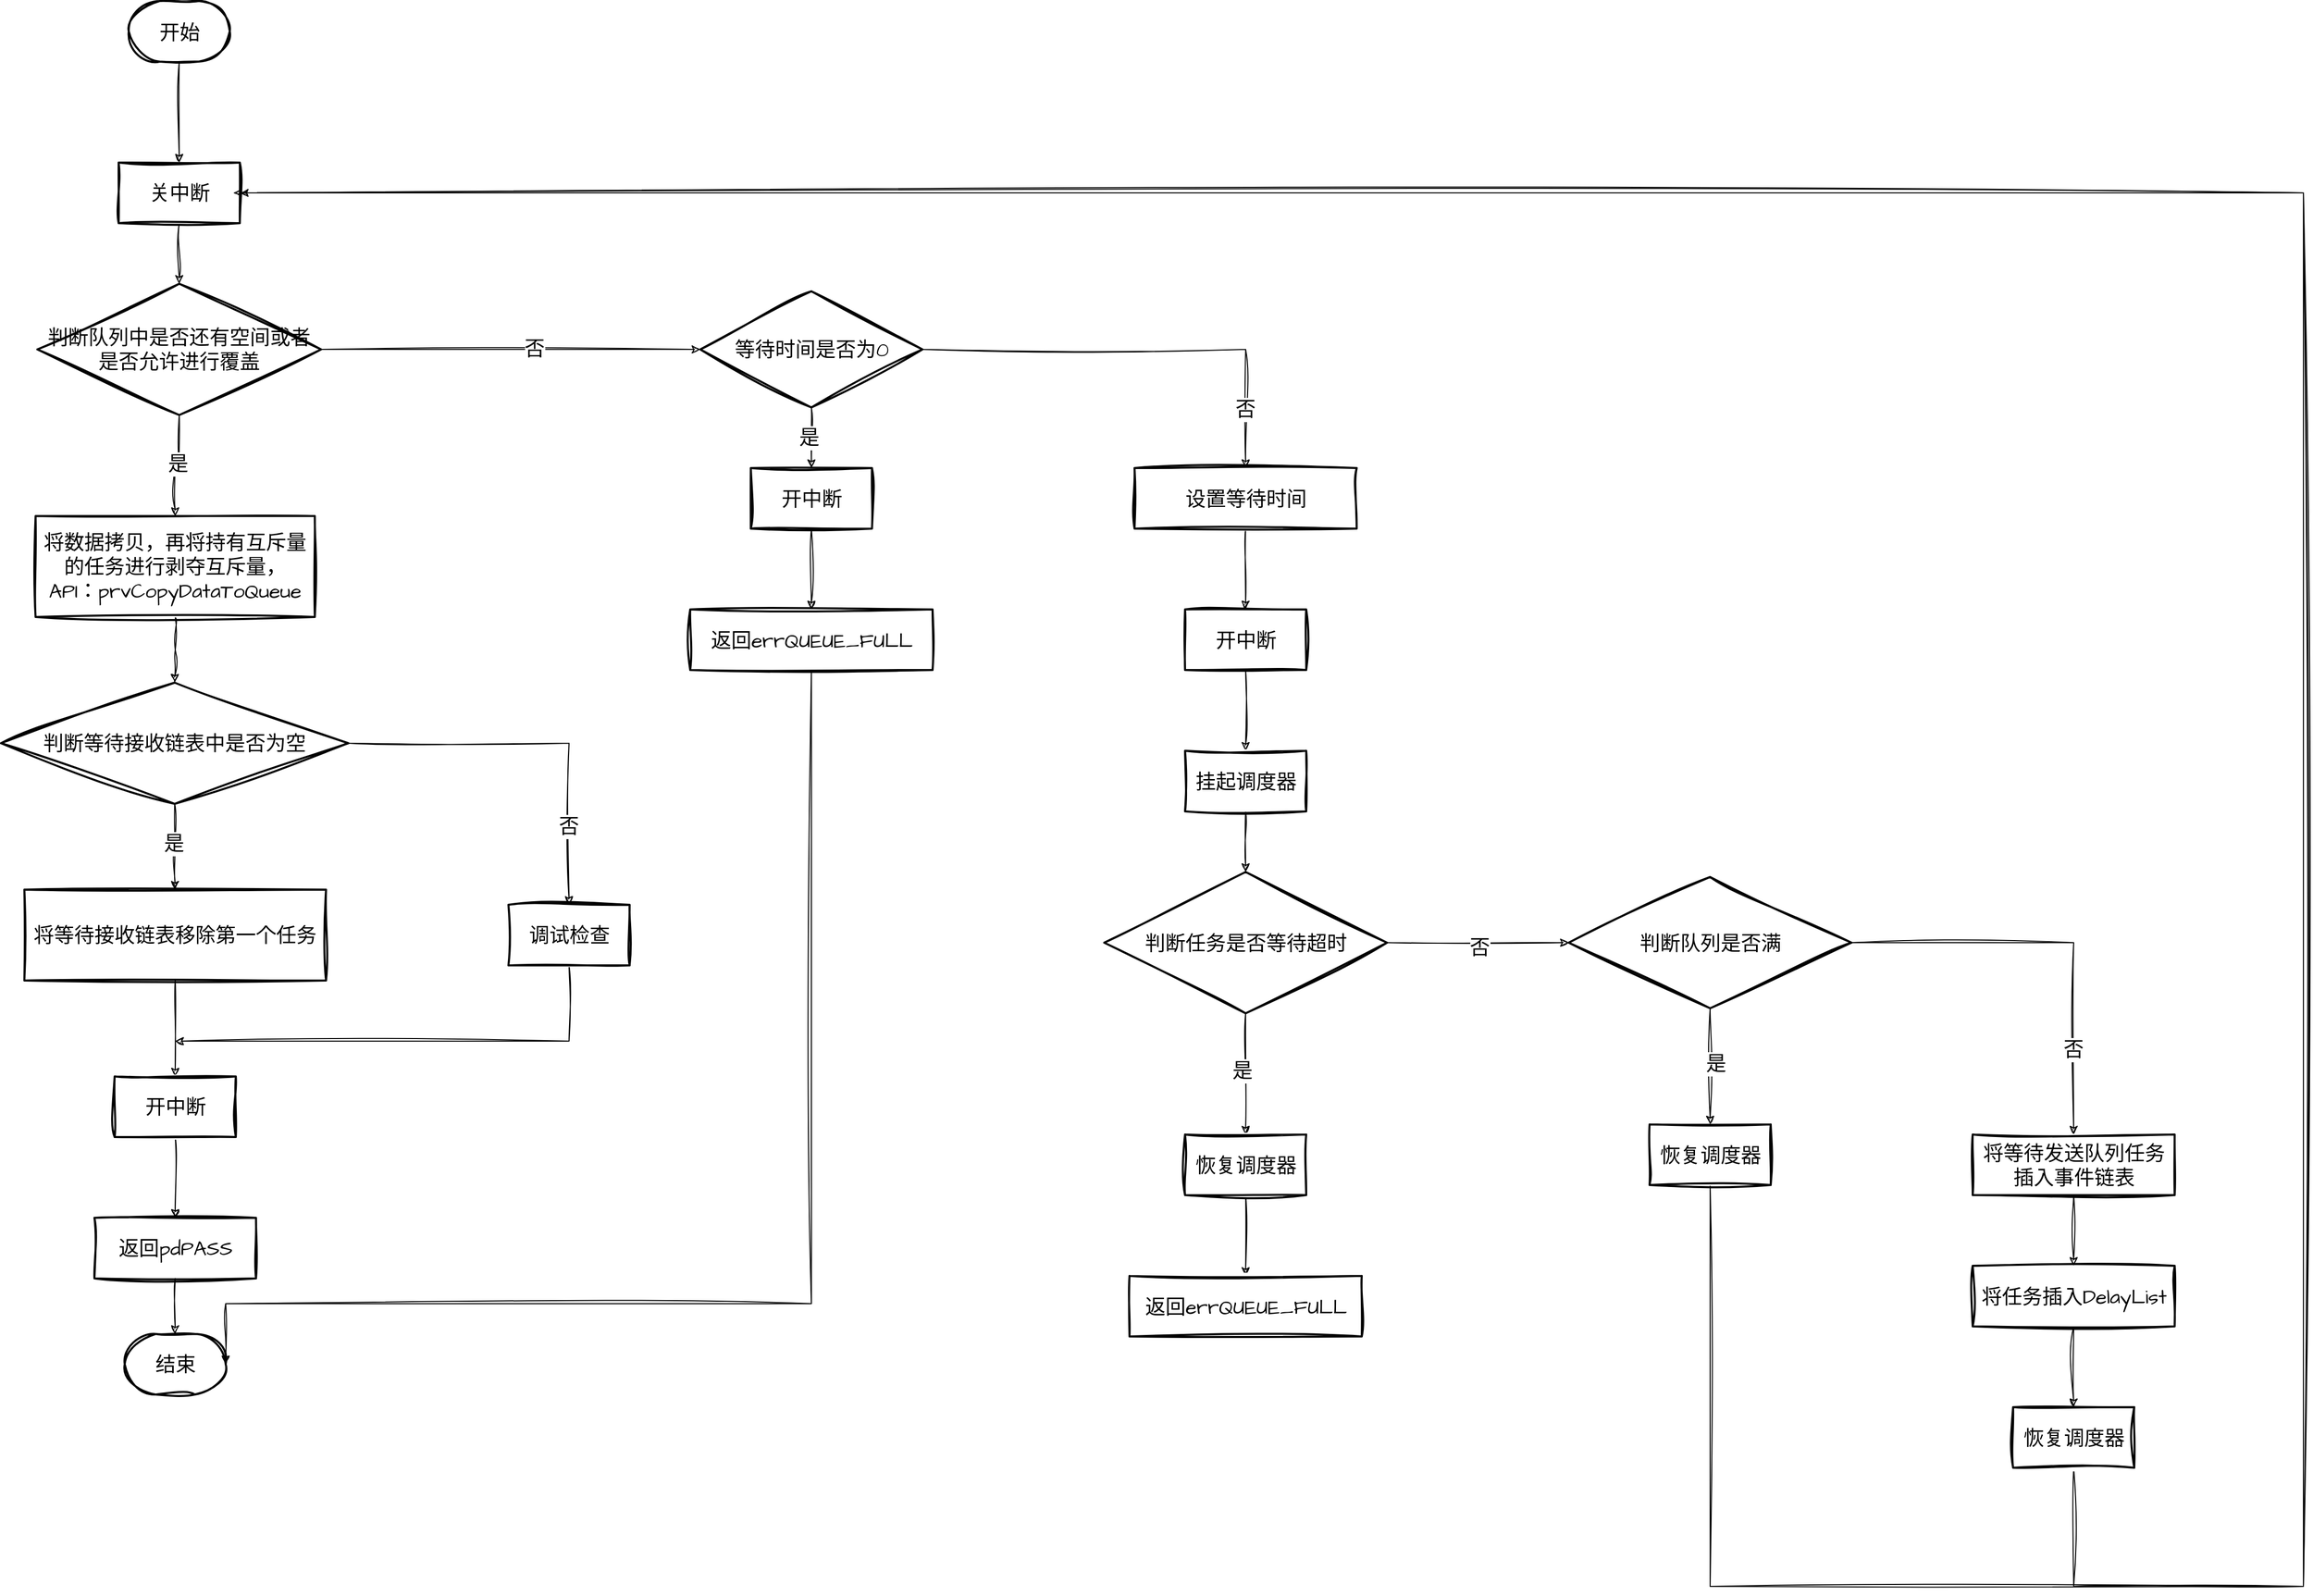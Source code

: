 <mxfile version="21.6.8" type="device">
  <diagram name="第 1 页" id="gi4KJW84IDohBwd1nFdY">
    <mxGraphModel dx="1500" dy="899" grid="1" gridSize="10" guides="1" tooltips="1" connect="1" arrows="1" fold="1" page="1" pageScale="1" pageWidth="4681" pageHeight="3300" math="0" shadow="0">
      <root>
        <mxCell id="0" />
        <mxCell id="1" parent="0" />
        <mxCell id="zJx0h5G6u-gIFGeVcfLG-7" value="" style="edgeStyle=orthogonalEdgeStyle;rounded=0;hachureGap=4;orthogonalLoop=1;jettySize=auto;html=1;fontFamily=Architects Daughter;fontSource=https%3A%2F%2Ffonts.googleapis.com%2Fcss%3Ffamily%3DArchitects%2BDaughter;fontSize=16;sketch=1;curveFitting=1;jiggle=2;" edge="1" parent="1" source="prfhwrwzsq4mLhs9yBWU-2" target="zJx0h5G6u-gIFGeVcfLG-6">
          <mxGeometry relative="1" as="geometry" />
        </mxCell>
        <mxCell id="zJx0h5G6u-gIFGeVcfLG-8" value="是" style="edgeLabel;html=1;align=center;verticalAlign=middle;resizable=0;points=[];fontSize=20;fontFamily=Architects Daughter;sketch=1;curveFitting=1;jiggle=2;" vertex="1" connectable="0" parent="zJx0h5G6u-gIFGeVcfLG-7">
          <mxGeometry x="-0.076" y="-2" relative="1" as="geometry">
            <mxPoint as="offset" />
          </mxGeometry>
        </mxCell>
        <mxCell id="zJx0h5G6u-gIFGeVcfLG-32" value="" style="edgeStyle=orthogonalEdgeStyle;rounded=0;hachureGap=4;orthogonalLoop=1;jettySize=auto;html=1;fontFamily=Architects Daughter;fontSource=https%3A%2F%2Ffonts.googleapis.com%2Fcss%3Ffamily%3DArchitects%2BDaughter;fontSize=16;sketch=1;curveFitting=1;jiggle=2;" edge="1" parent="1" source="prfhwrwzsq4mLhs9yBWU-2" target="zJx0h5G6u-gIFGeVcfLG-31">
          <mxGeometry relative="1" as="geometry" />
        </mxCell>
        <mxCell id="zJx0h5G6u-gIFGeVcfLG-72" value="否" style="edgeLabel;html=1;align=center;verticalAlign=middle;resizable=0;points=[];fontSize=20;fontFamily=Architects Daughter;" vertex="1" connectable="0" parent="zJx0h5G6u-gIFGeVcfLG-32">
          <mxGeometry x="0.121" y="1" relative="1" as="geometry">
            <mxPoint as="offset" />
          </mxGeometry>
        </mxCell>
        <mxCell id="prfhwrwzsq4mLhs9yBWU-2" value="判断队列中是否还有空间或者是否允许进行覆盖" style="strokeWidth=2;shape=mxgraph.flowchart.decision;whiteSpace=wrap;fontFamily=Architects Daughter;fontSource=https%3A%2F%2Ffonts.googleapis.com%2Fcss%3Ffamily%3DArchitects%2BDaughter;fontSize=20;sketch=1;curveFitting=1;jiggle=2;" parent="1" vertex="1">
          <mxGeometry x="326" y="630" width="281" height="130" as="geometry" />
        </mxCell>
        <mxCell id="zJx0h5G6u-gIFGeVcfLG-68" value="" style="edgeStyle=orthogonalEdgeStyle;rounded=0;sketch=1;hachureGap=4;jiggle=2;curveFitting=1;orthogonalLoop=1;jettySize=auto;html=1;fontFamily=Architects Daughter;fontSource=https%3A%2F%2Ffonts.googleapis.com%2Fcss%3Ffamily%3DArchitects%2BDaughter;fontSize=16;" edge="1" parent="1" source="zJx0h5G6u-gIFGeVcfLG-1" target="zJx0h5G6u-gIFGeVcfLG-2">
          <mxGeometry relative="1" as="geometry" />
        </mxCell>
        <mxCell id="zJx0h5G6u-gIFGeVcfLG-1" value="&lt;font style=&quot;font-size: 20px;&quot;&gt;开始&lt;/font&gt;" style="strokeWidth=2;html=1;shape=mxgraph.flowchart.terminator;whiteSpace=wrap;sketch=1;curveFitting=1;jiggle=2;" vertex="1" parent="1">
          <mxGeometry x="416.5" y="350" width="100" height="60" as="geometry" />
        </mxCell>
        <mxCell id="zJx0h5G6u-gIFGeVcfLG-4" value="" style="edgeStyle=orthogonalEdgeStyle;orthogonalLoop=1;jettySize=auto;html=1;sketch=1;curveFitting=1;jiggle=2;" edge="1" parent="1" source="zJx0h5G6u-gIFGeVcfLG-2" target="prfhwrwzsq4mLhs9yBWU-2">
          <mxGeometry relative="1" as="geometry" />
        </mxCell>
        <mxCell id="zJx0h5G6u-gIFGeVcfLG-2" value="&lt;font style=&quot;font-size: 20px;&quot; data-font-src=&quot;https://fonts.googleapis.com/css?family=Architects+Daughter&quot; face=&quot;Architects Daughter&quot;&gt;关中断&lt;/font&gt;" style="whiteSpace=wrap;html=1;strokeWidth=2;sketch=1;curveFitting=1;jiggle=2;" vertex="1" parent="1">
          <mxGeometry x="406.5" y="510" width="120" height="60" as="geometry" />
        </mxCell>
        <mxCell id="zJx0h5G6u-gIFGeVcfLG-13" value="" style="edgeStyle=orthogonalEdgeStyle;rounded=0;hachureGap=4;orthogonalLoop=1;jettySize=auto;html=1;fontFamily=Architects Daughter;fontSource=https%3A%2F%2Ffonts.googleapis.com%2Fcss%3Ffamily%3DArchitects%2BDaughter;fontSize=16;sketch=1;curveFitting=1;jiggle=2;" edge="1" parent="1" source="zJx0h5G6u-gIFGeVcfLG-6" target="zJx0h5G6u-gIFGeVcfLG-12">
          <mxGeometry relative="1" as="geometry" />
        </mxCell>
        <mxCell id="zJx0h5G6u-gIFGeVcfLG-6" value="将数据拷贝，再将持有互斥量的任务进行剥夺互斥量，&lt;br&gt;API：prvCopyDataToQueue" style="whiteSpace=wrap;html=1;strokeWidth=2;hachureGap=4;fontFamily=Architects Daughter;fontSource=https%3A%2F%2Ffonts.googleapis.com%2Fcss%3Ffamily%3DArchitects%2BDaughter;fontSize=20;sketch=1;curveFitting=1;jiggle=2;" vertex="1" parent="1">
          <mxGeometry x="324.25" y="860" width="276.5" height="100" as="geometry" />
        </mxCell>
        <mxCell id="zJx0h5G6u-gIFGeVcfLG-17" value="" style="edgeStyle=orthogonalEdgeStyle;rounded=0;hachureGap=4;orthogonalLoop=1;jettySize=auto;html=1;fontFamily=Architects Daughter;fontSource=https%3A%2F%2Ffonts.googleapis.com%2Fcss%3Ffamily%3DArchitects%2BDaughter;fontSize=16;sketch=1;curveFitting=1;jiggle=2;" edge="1" parent="1" source="zJx0h5G6u-gIFGeVcfLG-12" target="zJx0h5G6u-gIFGeVcfLG-16">
          <mxGeometry relative="1" as="geometry" />
        </mxCell>
        <mxCell id="zJx0h5G6u-gIFGeVcfLG-20" value="是" style="edgeLabel;html=1;align=center;verticalAlign=middle;resizable=0;points=[];fontSize=20;fontFamily=Architects Daughter;sketch=1;curveFitting=1;jiggle=2;" vertex="1" connectable="0" parent="zJx0h5G6u-gIFGeVcfLG-17">
          <mxGeometry x="-0.1" y="-1" relative="1" as="geometry">
            <mxPoint as="offset" />
          </mxGeometry>
        </mxCell>
        <mxCell id="zJx0h5G6u-gIFGeVcfLG-28" value="" style="edgeStyle=orthogonalEdgeStyle;rounded=0;hachureGap=4;orthogonalLoop=1;jettySize=auto;html=1;fontFamily=Architects Daughter;fontSource=https%3A%2F%2Ffonts.googleapis.com%2Fcss%3Ffamily%3DArchitects%2BDaughter;fontSize=16;sketch=1;curveFitting=1;jiggle=2;" edge="1" parent="1" source="zJx0h5G6u-gIFGeVcfLG-12" target="zJx0h5G6u-gIFGeVcfLG-27">
          <mxGeometry relative="1" as="geometry" />
        </mxCell>
        <mxCell id="zJx0h5G6u-gIFGeVcfLG-30" value="否" style="edgeLabel;html=1;align=center;verticalAlign=middle;resizable=0;points=[];fontSize=20;fontFamily=Architects Daughter;sketch=1;curveFitting=1;jiggle=2;" vertex="1" connectable="0" parent="zJx0h5G6u-gIFGeVcfLG-28">
          <mxGeometry x="0.588" y="-1" relative="1" as="geometry">
            <mxPoint as="offset" />
          </mxGeometry>
        </mxCell>
        <mxCell id="zJx0h5G6u-gIFGeVcfLG-12" value="判断等待接收链表中是否为空" style="rhombus;whiteSpace=wrap;html=1;fontSize=20;fontFamily=Architects Daughter;strokeWidth=2;hachureGap=4;fontSource=https%3A%2F%2Ffonts.googleapis.com%2Fcss%3Ffamily%3DArchitects%2BDaughter;sketch=1;curveFitting=1;jiggle=2;" vertex="1" parent="1">
          <mxGeometry x="290" y="1025" width="344" height="120" as="geometry" />
        </mxCell>
        <mxCell id="zJx0h5G6u-gIFGeVcfLG-22" value="" style="edgeStyle=orthogonalEdgeStyle;rounded=0;hachureGap=4;orthogonalLoop=1;jettySize=auto;html=1;fontFamily=Architects Daughter;fontSource=https%3A%2F%2Ffonts.googleapis.com%2Fcss%3Ffamily%3DArchitects%2BDaughter;fontSize=16;sketch=1;curveFitting=1;jiggle=2;" edge="1" parent="1" source="zJx0h5G6u-gIFGeVcfLG-16" target="zJx0h5G6u-gIFGeVcfLG-21">
          <mxGeometry relative="1" as="geometry" />
        </mxCell>
        <mxCell id="zJx0h5G6u-gIFGeVcfLG-16" value="将等待接收链表移除第一个任务" style="whiteSpace=wrap;html=1;strokeWidth=2;hachureGap=4;sketch=1;curveFitting=1;jiggle=2;fontFamily=Architects Daughter;fontSource=https%3A%2F%2Ffonts.googleapis.com%2Fcss%3Ffamily%3DArchitects%2BDaughter;fontSize=20;" vertex="1" parent="1">
          <mxGeometry x="313.13" y="1230" width="298.75" height="90" as="geometry" />
        </mxCell>
        <mxCell id="zJx0h5G6u-gIFGeVcfLG-24" value="" style="edgeStyle=orthogonalEdgeStyle;rounded=0;hachureGap=4;orthogonalLoop=1;jettySize=auto;html=1;fontFamily=Architects Daughter;fontSource=https%3A%2F%2Ffonts.googleapis.com%2Fcss%3Ffamily%3DArchitects%2BDaughter;fontSize=16;sketch=1;curveFitting=1;jiggle=2;" edge="1" parent="1" source="zJx0h5G6u-gIFGeVcfLG-21" target="zJx0h5G6u-gIFGeVcfLG-23">
          <mxGeometry relative="1" as="geometry" />
        </mxCell>
        <mxCell id="zJx0h5G6u-gIFGeVcfLG-21" value="开中断" style="whiteSpace=wrap;html=1;fontSize=20;fontFamily=Architects Daughter;strokeWidth=2;hachureGap=4;fontSource=https%3A%2F%2Ffonts.googleapis.com%2Fcss%3Ffamily%3DArchitects%2BDaughter;sketch=1;curveFitting=1;jiggle=2;" vertex="1" parent="1">
          <mxGeometry x="402.505" y="1415" width="120" height="60" as="geometry" />
        </mxCell>
        <mxCell id="zJx0h5G6u-gIFGeVcfLG-26" value="" style="edgeStyle=orthogonalEdgeStyle;rounded=0;hachureGap=4;orthogonalLoop=1;jettySize=auto;html=1;fontFamily=Architects Daughter;fontSource=https%3A%2F%2Ffonts.googleapis.com%2Fcss%3Ffamily%3DArchitects%2BDaughter;fontSize=16;sketch=1;curveFitting=1;jiggle=2;" edge="1" parent="1" source="zJx0h5G6u-gIFGeVcfLG-23" target="zJx0h5G6u-gIFGeVcfLG-25">
          <mxGeometry relative="1" as="geometry" />
        </mxCell>
        <mxCell id="zJx0h5G6u-gIFGeVcfLG-23" value="返回pdPASS" style="whiteSpace=wrap;html=1;fontSize=20;fontFamily=Architects Daughter;strokeWidth=2;hachureGap=4;fontSource=https%3A%2F%2Ffonts.googleapis.com%2Fcss%3Ffamily%3DArchitects%2BDaughter;sketch=1;curveFitting=1;jiggle=2;" vertex="1" parent="1">
          <mxGeometry x="382.51" y="1555" width="160" height="60" as="geometry" />
        </mxCell>
        <mxCell id="zJx0h5G6u-gIFGeVcfLG-25" value="结束" style="strokeWidth=2;html=1;shape=mxgraph.flowchart.terminator;whiteSpace=wrap;hachureGap=4;fontFamily=Architects Daughter;fontSource=https%3A%2F%2Ffonts.googleapis.com%2Fcss%3Ffamily%3DArchitects%2BDaughter;fontSize=20;sketch=1;curveFitting=1;jiggle=2;" vertex="1" parent="1">
          <mxGeometry x="412.5" y="1670" width="100" height="60" as="geometry" />
        </mxCell>
        <mxCell id="zJx0h5G6u-gIFGeVcfLG-29" style="edgeStyle=orthogonalEdgeStyle;rounded=0;hachureGap=4;orthogonalLoop=1;jettySize=auto;html=1;fontFamily=Architects Daughter;fontSource=https%3A%2F%2Ffonts.googleapis.com%2Fcss%3Ffamily%3DArchitects%2BDaughter;fontSize=16;sketch=1;curveFitting=1;jiggle=2;" edge="1" parent="1" source="zJx0h5G6u-gIFGeVcfLG-27">
          <mxGeometry relative="1" as="geometry">
            <mxPoint x="462.5" y="1380" as="targetPoint" />
            <Array as="points">
              <mxPoint x="852.5" y="1380" />
            </Array>
          </mxGeometry>
        </mxCell>
        <mxCell id="zJx0h5G6u-gIFGeVcfLG-27" value="调试检查" style="whiteSpace=wrap;html=1;fontSize=20;fontFamily=Architects Daughter;strokeWidth=2;hachureGap=4;fontSource=https%3A%2F%2Ffonts.googleapis.com%2Fcss%3Ffamily%3DArchitects%2BDaughter;sketch=1;curveFitting=1;jiggle=2;" vertex="1" parent="1">
          <mxGeometry x="792.5" y="1245" width="120" height="60" as="geometry" />
        </mxCell>
        <mxCell id="zJx0h5G6u-gIFGeVcfLG-34" value="" style="edgeStyle=orthogonalEdgeStyle;rounded=0;hachureGap=4;orthogonalLoop=1;jettySize=auto;html=1;fontFamily=Architects Daughter;fontSource=https%3A%2F%2Ffonts.googleapis.com%2Fcss%3Ffamily%3DArchitects%2BDaughter;fontSize=16;sketch=1;curveFitting=1;jiggle=2;" edge="1" parent="1" source="zJx0h5G6u-gIFGeVcfLG-31" target="zJx0h5G6u-gIFGeVcfLG-33">
          <mxGeometry relative="1" as="geometry" />
        </mxCell>
        <mxCell id="zJx0h5G6u-gIFGeVcfLG-40" value="是" style="edgeLabel;html=1;align=center;verticalAlign=middle;resizable=0;points=[];fontSize=20;fontFamily=Architects Daughter;" vertex="1" connectable="0" parent="zJx0h5G6u-gIFGeVcfLG-34">
          <mxGeometry x="-0.04" y="-3" relative="1" as="geometry">
            <mxPoint as="offset" />
          </mxGeometry>
        </mxCell>
        <mxCell id="zJx0h5G6u-gIFGeVcfLG-42" value="" style="edgeStyle=orthogonalEdgeStyle;rounded=0;sketch=1;hachureGap=4;jiggle=2;curveFitting=1;orthogonalLoop=1;jettySize=auto;html=1;fontFamily=Architects Daughter;fontSource=https%3A%2F%2Ffonts.googleapis.com%2Fcss%3Ffamily%3DArchitects%2BDaughter;fontSize=16;" edge="1" parent="1" source="zJx0h5G6u-gIFGeVcfLG-31" target="zJx0h5G6u-gIFGeVcfLG-41">
          <mxGeometry relative="1" as="geometry" />
        </mxCell>
        <mxCell id="zJx0h5G6u-gIFGeVcfLG-73" value="否" style="edgeLabel;html=1;align=center;verticalAlign=middle;resizable=0;points=[];fontSize=20;fontFamily=Architects Daughter;" vertex="1" connectable="0" parent="zJx0h5G6u-gIFGeVcfLG-42">
          <mxGeometry x="0.727" y="-1" relative="1" as="geometry">
            <mxPoint y="1" as="offset" />
          </mxGeometry>
        </mxCell>
        <mxCell id="zJx0h5G6u-gIFGeVcfLG-31" value="等待时间是否为0" style="rhombus;whiteSpace=wrap;html=1;fontSize=20;fontFamily=Architects Daughter;strokeWidth=2;fontSource=https%3A%2F%2Ffonts.googleapis.com%2Fcss%3Ffamily%3DArchitects%2BDaughter;hachureGap=4;sketch=1;curveFitting=1;jiggle=2;" vertex="1" parent="1">
          <mxGeometry x="982.5" y="637.5" width="220" height="115" as="geometry" />
        </mxCell>
        <mxCell id="zJx0h5G6u-gIFGeVcfLG-36" value="" style="edgeStyle=orthogonalEdgeStyle;rounded=0;hachureGap=4;orthogonalLoop=1;jettySize=auto;html=1;fontFamily=Architects Daughter;fontSource=https%3A%2F%2Ffonts.googleapis.com%2Fcss%3Ffamily%3DArchitects%2BDaughter;fontSize=16;sketch=1;curveFitting=1;jiggle=2;" edge="1" parent="1" source="zJx0h5G6u-gIFGeVcfLG-33" target="zJx0h5G6u-gIFGeVcfLG-35">
          <mxGeometry relative="1" as="geometry" />
        </mxCell>
        <mxCell id="zJx0h5G6u-gIFGeVcfLG-33" value="开中断" style="whiteSpace=wrap;html=1;fontSize=20;fontFamily=Architects Daughter;strokeWidth=2;fontSource=https%3A%2F%2Ffonts.googleapis.com%2Fcss%3Ffamily%3DArchitects%2BDaughter;hachureGap=4;sketch=1;curveFitting=1;jiggle=2;" vertex="1" parent="1">
          <mxGeometry x="1032.5" y="812.5" width="120" height="60" as="geometry" />
        </mxCell>
        <mxCell id="zJx0h5G6u-gIFGeVcfLG-39" style="edgeStyle=orthogonalEdgeStyle;rounded=0;sketch=1;hachureGap=4;jiggle=2;curveFitting=1;orthogonalLoop=1;jettySize=auto;html=1;entryX=1;entryY=0.5;entryDx=0;entryDy=0;entryPerimeter=0;fontFamily=Architects Daughter;fontSource=https%3A%2F%2Ffonts.googleapis.com%2Fcss%3Ffamily%3DArchitects%2BDaughter;fontSize=16;" edge="1" parent="1" source="zJx0h5G6u-gIFGeVcfLG-35" target="zJx0h5G6u-gIFGeVcfLG-25">
          <mxGeometry relative="1" as="geometry">
            <Array as="points">
              <mxPoint x="1092.5" y="1640" />
            </Array>
          </mxGeometry>
        </mxCell>
        <mxCell id="zJx0h5G6u-gIFGeVcfLG-35" value="返回errQUEUE_FULL" style="whiteSpace=wrap;html=1;fontSize=20;fontFamily=Architects Daughter;strokeWidth=2;fontSource=https%3A%2F%2Ffonts.googleapis.com%2Fcss%3Ffamily%3DArchitects%2BDaughter;hachureGap=4;sketch=1;curveFitting=1;jiggle=2;" vertex="1" parent="1">
          <mxGeometry x="972.5" y="952.5" width="240" height="60" as="geometry" />
        </mxCell>
        <mxCell id="zJx0h5G6u-gIFGeVcfLG-44" value="" style="edgeStyle=orthogonalEdgeStyle;rounded=0;sketch=1;hachureGap=4;jiggle=2;curveFitting=1;orthogonalLoop=1;jettySize=auto;html=1;fontFamily=Architects Daughter;fontSource=https%3A%2F%2Ffonts.googleapis.com%2Fcss%3Ffamily%3DArchitects%2BDaughter;fontSize=16;" edge="1" parent="1" source="zJx0h5G6u-gIFGeVcfLG-41" target="zJx0h5G6u-gIFGeVcfLG-43">
          <mxGeometry relative="1" as="geometry" />
        </mxCell>
        <mxCell id="zJx0h5G6u-gIFGeVcfLG-41" value="设置等待时间" style="whiteSpace=wrap;html=1;fontSize=20;fontFamily=Architects Daughter;strokeWidth=2;fontSource=https%3A%2F%2Ffonts.googleapis.com%2Fcss%3Ffamily%3DArchitects%2BDaughter;hachureGap=4;sketch=1;curveFitting=1;jiggle=2;" vertex="1" parent="1">
          <mxGeometry x="1412.5" y="812.5" width="220" height="60" as="geometry" />
        </mxCell>
        <mxCell id="zJx0h5G6u-gIFGeVcfLG-46" value="" style="edgeStyle=orthogonalEdgeStyle;rounded=0;sketch=1;hachureGap=4;jiggle=2;curveFitting=1;orthogonalLoop=1;jettySize=auto;html=1;fontFamily=Architects Daughter;fontSource=https%3A%2F%2Ffonts.googleapis.com%2Fcss%3Ffamily%3DArchitects%2BDaughter;fontSize=16;" edge="1" parent="1" source="zJx0h5G6u-gIFGeVcfLG-43" target="zJx0h5G6u-gIFGeVcfLG-45">
          <mxGeometry relative="1" as="geometry" />
        </mxCell>
        <mxCell id="zJx0h5G6u-gIFGeVcfLG-43" value="开中断" style="whiteSpace=wrap;html=1;fontSize=20;fontFamily=Architects Daughter;strokeWidth=2;fontSource=https%3A%2F%2Ffonts.googleapis.com%2Fcss%3Ffamily%3DArchitects%2BDaughter;hachureGap=4;sketch=1;curveFitting=1;jiggle=2;" vertex="1" parent="1">
          <mxGeometry x="1462.5" y="952.5" width="120" height="60" as="geometry" />
        </mxCell>
        <mxCell id="zJx0h5G6u-gIFGeVcfLG-48" value="" style="edgeStyle=orthogonalEdgeStyle;rounded=0;sketch=1;hachureGap=4;jiggle=2;curveFitting=1;orthogonalLoop=1;jettySize=auto;html=1;fontFamily=Architects Daughter;fontSource=https%3A%2F%2Ffonts.googleapis.com%2Fcss%3Ffamily%3DArchitects%2BDaughter;fontSize=16;" edge="1" parent="1" source="zJx0h5G6u-gIFGeVcfLG-45" target="zJx0h5G6u-gIFGeVcfLG-47">
          <mxGeometry relative="1" as="geometry" />
        </mxCell>
        <mxCell id="zJx0h5G6u-gIFGeVcfLG-45" value="挂起调度器" style="whiteSpace=wrap;html=1;fontSize=20;fontFamily=Architects Daughter;strokeWidth=2;fontSource=https%3A%2F%2Ffonts.googleapis.com%2Fcss%3Ffamily%3DArchitects%2BDaughter;hachureGap=4;sketch=1;curveFitting=1;jiggle=2;" vertex="1" parent="1">
          <mxGeometry x="1462.5" y="1092.5" width="120" height="60" as="geometry" />
        </mxCell>
        <mxCell id="zJx0h5G6u-gIFGeVcfLG-50" value="" style="edgeStyle=orthogonalEdgeStyle;rounded=0;sketch=1;hachureGap=4;jiggle=2;curveFitting=1;orthogonalLoop=1;jettySize=auto;html=1;fontFamily=Architects Daughter;fontSource=https%3A%2F%2Ffonts.googleapis.com%2Fcss%3Ffamily%3DArchitects%2BDaughter;fontSize=16;" edge="1" parent="1" source="zJx0h5G6u-gIFGeVcfLG-47" target="zJx0h5G6u-gIFGeVcfLG-49">
          <mxGeometry relative="1" as="geometry" />
        </mxCell>
        <mxCell id="zJx0h5G6u-gIFGeVcfLG-53" value="是" style="edgeLabel;html=1;align=center;verticalAlign=middle;resizable=0;points=[];fontSize=20;fontFamily=Architects Daughter;" vertex="1" connectable="0" parent="zJx0h5G6u-gIFGeVcfLG-50">
          <mxGeometry x="-0.068" y="-4" relative="1" as="geometry">
            <mxPoint as="offset" />
          </mxGeometry>
        </mxCell>
        <mxCell id="zJx0h5G6u-gIFGeVcfLG-55" value="" style="edgeStyle=orthogonalEdgeStyle;rounded=0;sketch=1;hachureGap=4;jiggle=2;curveFitting=1;orthogonalLoop=1;jettySize=auto;html=1;fontFamily=Architects Daughter;fontSource=https%3A%2F%2Ffonts.googleapis.com%2Fcss%3Ffamily%3DArchitects%2BDaughter;fontSize=16;" edge="1" parent="1" source="zJx0h5G6u-gIFGeVcfLG-47" target="zJx0h5G6u-gIFGeVcfLG-54">
          <mxGeometry relative="1" as="geometry" />
        </mxCell>
        <mxCell id="zJx0h5G6u-gIFGeVcfLG-59" value="否" style="edgeLabel;html=1;align=center;verticalAlign=middle;resizable=0;points=[];fontSize=20;fontFamily=Architects Daughter;" vertex="1" connectable="0" parent="zJx0h5G6u-gIFGeVcfLG-55">
          <mxGeometry x="0.016" y="-4" relative="1" as="geometry">
            <mxPoint as="offset" />
          </mxGeometry>
        </mxCell>
        <mxCell id="zJx0h5G6u-gIFGeVcfLG-47" value="判断任务是否等待超时" style="rhombus;whiteSpace=wrap;html=1;fontSize=20;fontFamily=Architects Daughter;strokeWidth=2;fontSource=https%3A%2F%2Ffonts.googleapis.com%2Fcss%3Ffamily%3DArchitects%2BDaughter;hachureGap=4;sketch=1;curveFitting=1;jiggle=2;" vertex="1" parent="1">
          <mxGeometry x="1382.5" y="1212.5" width="280" height="140" as="geometry" />
        </mxCell>
        <mxCell id="zJx0h5G6u-gIFGeVcfLG-52" value="" style="edgeStyle=orthogonalEdgeStyle;rounded=0;sketch=1;hachureGap=4;jiggle=2;curveFitting=1;orthogonalLoop=1;jettySize=auto;html=1;fontFamily=Architects Daughter;fontSource=https%3A%2F%2Ffonts.googleapis.com%2Fcss%3Ffamily%3DArchitects%2BDaughter;fontSize=16;" edge="1" parent="1" source="zJx0h5G6u-gIFGeVcfLG-49" target="zJx0h5G6u-gIFGeVcfLG-51">
          <mxGeometry relative="1" as="geometry" />
        </mxCell>
        <mxCell id="zJx0h5G6u-gIFGeVcfLG-49" value="恢复调度器" style="whiteSpace=wrap;html=1;fontSize=20;fontFamily=Architects Daughter;strokeWidth=2;fontSource=https%3A%2F%2Ffonts.googleapis.com%2Fcss%3Ffamily%3DArchitects%2BDaughter;hachureGap=4;sketch=1;curveFitting=1;jiggle=2;" vertex="1" parent="1">
          <mxGeometry x="1462.5" y="1472.5" width="120" height="60" as="geometry" />
        </mxCell>
        <mxCell id="zJx0h5G6u-gIFGeVcfLG-51" value="返回errQUEUE_FULL" style="whiteSpace=wrap;html=1;fontSize=20;fontFamily=Architects Daughter;strokeWidth=2;fontSource=https%3A%2F%2Ffonts.googleapis.com%2Fcss%3Ffamily%3DArchitects%2BDaughter;hachureGap=4;sketch=1;curveFitting=1;jiggle=2;" vertex="1" parent="1">
          <mxGeometry x="1407.5" y="1612.5" width="230" height="60" as="geometry" />
        </mxCell>
        <mxCell id="zJx0h5G6u-gIFGeVcfLG-57" value="" style="edgeStyle=orthogonalEdgeStyle;rounded=0;sketch=1;hachureGap=4;jiggle=2;curveFitting=1;orthogonalLoop=1;jettySize=auto;html=1;fontFamily=Architects Daughter;fontSource=https%3A%2F%2Ffonts.googleapis.com%2Fcss%3Ffamily%3DArchitects%2BDaughter;fontSize=16;" edge="1" parent="1" source="zJx0h5G6u-gIFGeVcfLG-54" target="zJx0h5G6u-gIFGeVcfLG-56">
          <mxGeometry relative="1" as="geometry" />
        </mxCell>
        <mxCell id="zJx0h5G6u-gIFGeVcfLG-58" value="是" style="edgeLabel;html=1;align=center;verticalAlign=middle;resizable=0;points=[];fontSize=20;fontFamily=Architects Daughter;" vertex="1" connectable="0" parent="zJx0h5G6u-gIFGeVcfLG-57">
          <mxGeometry x="-0.062" y="5" relative="1" as="geometry">
            <mxPoint as="offset" />
          </mxGeometry>
        </mxCell>
        <mxCell id="zJx0h5G6u-gIFGeVcfLG-61" value="" style="edgeStyle=orthogonalEdgeStyle;rounded=0;sketch=1;hachureGap=4;jiggle=2;curveFitting=1;orthogonalLoop=1;jettySize=auto;html=1;fontFamily=Architects Daughter;fontSource=https%3A%2F%2Ffonts.googleapis.com%2Fcss%3Ffamily%3DArchitects%2BDaughter;fontSize=16;" edge="1" parent="1" source="zJx0h5G6u-gIFGeVcfLG-54" target="zJx0h5G6u-gIFGeVcfLG-60">
          <mxGeometry relative="1" as="geometry" />
        </mxCell>
        <mxCell id="zJx0h5G6u-gIFGeVcfLG-66" value="否" style="edgeLabel;html=1;align=center;verticalAlign=middle;resizable=0;points=[];fontSize=20;fontFamily=Architects Daughter;" vertex="1" connectable="0" parent="zJx0h5G6u-gIFGeVcfLG-61">
          <mxGeometry x="0.587" y="-1" relative="1" as="geometry">
            <mxPoint as="offset" />
          </mxGeometry>
        </mxCell>
        <mxCell id="zJx0h5G6u-gIFGeVcfLG-54" value="判断队列是否满" style="rhombus;whiteSpace=wrap;html=1;fontSize=20;fontFamily=Architects Daughter;strokeWidth=2;fontSource=https%3A%2F%2Ffonts.googleapis.com%2Fcss%3Ffamily%3DArchitects%2BDaughter;hachureGap=4;sketch=1;curveFitting=1;jiggle=2;" vertex="1" parent="1">
          <mxGeometry x="1842.5" y="1217.5" width="280" height="130" as="geometry" />
        </mxCell>
        <mxCell id="zJx0h5G6u-gIFGeVcfLG-70" style="edgeStyle=orthogonalEdgeStyle;rounded=0;sketch=1;hachureGap=4;jiggle=2;curveFitting=1;orthogonalLoop=1;jettySize=auto;html=1;entryX=1;entryY=0.5;entryDx=0;entryDy=0;fontFamily=Architects Daughter;fontSource=https%3A%2F%2Ffonts.googleapis.com%2Fcss%3Ffamily%3DArchitects%2BDaughter;fontSize=16;" edge="1" parent="1" source="zJx0h5G6u-gIFGeVcfLG-56" target="zJx0h5G6u-gIFGeVcfLG-2">
          <mxGeometry relative="1" as="geometry">
            <Array as="points">
              <mxPoint x="1983" y="1920" />
              <mxPoint x="2570" y="1920" />
              <mxPoint x="2570" y="540" />
            </Array>
          </mxGeometry>
        </mxCell>
        <mxCell id="zJx0h5G6u-gIFGeVcfLG-56" value="恢复调度器" style="whiteSpace=wrap;html=1;fontSize=20;fontFamily=Architects Daughter;strokeWidth=2;fontSource=https%3A%2F%2Ffonts.googleapis.com%2Fcss%3Ffamily%3DArchitects%2BDaughter;hachureGap=4;sketch=1;curveFitting=1;jiggle=2;" vertex="1" parent="1">
          <mxGeometry x="1922.5" y="1462.5" width="120" height="60" as="geometry" />
        </mxCell>
        <mxCell id="zJx0h5G6u-gIFGeVcfLG-63" value="" style="edgeStyle=orthogonalEdgeStyle;rounded=0;sketch=1;hachureGap=4;jiggle=2;curveFitting=1;orthogonalLoop=1;jettySize=auto;html=1;fontFamily=Architects Daughter;fontSource=https%3A%2F%2Ffonts.googleapis.com%2Fcss%3Ffamily%3DArchitects%2BDaughter;fontSize=16;" edge="1" parent="1" source="zJx0h5G6u-gIFGeVcfLG-60" target="zJx0h5G6u-gIFGeVcfLG-62">
          <mxGeometry relative="1" as="geometry" />
        </mxCell>
        <mxCell id="zJx0h5G6u-gIFGeVcfLG-60" value="将等待发送队列任务插入事件链表" style="whiteSpace=wrap;html=1;fontSize=20;fontFamily=Architects Daughter;strokeWidth=2;fontSource=https%3A%2F%2Ffonts.googleapis.com%2Fcss%3Ffamily%3DArchitects%2BDaughter;hachureGap=4;sketch=1;curveFitting=1;jiggle=2;" vertex="1" parent="1">
          <mxGeometry x="2242.5" y="1472.5" width="200" height="60" as="geometry" />
        </mxCell>
        <mxCell id="zJx0h5G6u-gIFGeVcfLG-65" value="" style="edgeStyle=orthogonalEdgeStyle;rounded=0;sketch=1;hachureGap=4;jiggle=2;curveFitting=1;orthogonalLoop=1;jettySize=auto;html=1;fontFamily=Architects Daughter;fontSource=https%3A%2F%2Ffonts.googleapis.com%2Fcss%3Ffamily%3DArchitects%2BDaughter;fontSize=16;" edge="1" parent="1" source="zJx0h5G6u-gIFGeVcfLG-62" target="zJx0h5G6u-gIFGeVcfLG-64">
          <mxGeometry relative="1" as="geometry" />
        </mxCell>
        <mxCell id="zJx0h5G6u-gIFGeVcfLG-62" value="将任务插入DelayList" style="whiteSpace=wrap;html=1;fontSize=20;fontFamily=Architects Daughter;strokeWidth=2;fontSource=https%3A%2F%2Ffonts.googleapis.com%2Fcss%3Ffamily%3DArchitects%2BDaughter;hachureGap=4;sketch=1;curveFitting=1;jiggle=2;" vertex="1" parent="1">
          <mxGeometry x="2242.5" y="1602.5" width="200" height="60" as="geometry" />
        </mxCell>
        <mxCell id="zJx0h5G6u-gIFGeVcfLG-71" style="edgeStyle=orthogonalEdgeStyle;rounded=0;sketch=1;hachureGap=4;jiggle=2;curveFitting=1;orthogonalLoop=1;jettySize=auto;html=1;exitX=0.5;exitY=1;exitDx=0;exitDy=0;fontFamily=Architects Daughter;fontSource=https%3A%2F%2Ffonts.googleapis.com%2Fcss%3Ffamily%3DArchitects%2BDaughter;fontSize=16;" edge="1" parent="1" source="zJx0h5G6u-gIFGeVcfLG-64">
          <mxGeometry relative="1" as="geometry">
            <mxPoint x="520" y="540" as="targetPoint" />
            <Array as="points">
              <mxPoint x="2343" y="1920" />
              <mxPoint x="2570" y="1920" />
              <mxPoint x="2570" y="540" />
            </Array>
          </mxGeometry>
        </mxCell>
        <mxCell id="zJx0h5G6u-gIFGeVcfLG-64" value="恢复调度器" style="whiteSpace=wrap;html=1;fontSize=20;fontFamily=Architects Daughter;strokeWidth=2;fontSource=https%3A%2F%2Ffonts.googleapis.com%2Fcss%3Ffamily%3DArchitects%2BDaughter;hachureGap=4;sketch=1;curveFitting=1;jiggle=2;" vertex="1" parent="1">
          <mxGeometry x="2282.5" y="1742.5" width="120" height="60" as="geometry" />
        </mxCell>
      </root>
    </mxGraphModel>
  </diagram>
</mxfile>
